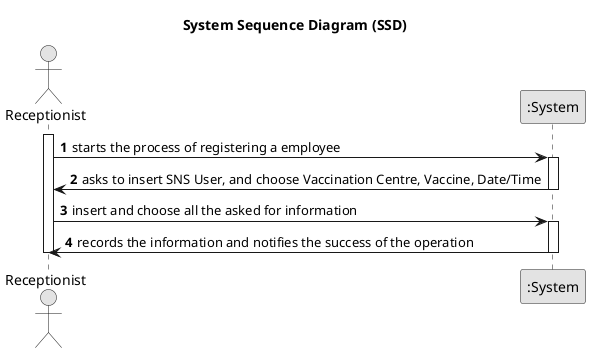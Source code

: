 @startuml
skinparam monochrome true
skinparam packageStyle rectangle
skinparam shadowing false

title System Sequence Diagram (SSD)

autonumber

actor Receptionist
participant ":System" as System

activate Receptionist
    Receptionist -> System : starts the process of registering a employee

activate System
    System -> Receptionist : asks to insert SNS User, and choose Vaccination Centre, Vaccine, Date/Time
deactivate System

    Receptionist -> System : insert and choose all the asked for information
activate System
    System -> Receptionist : records the information and notifies the success of the operation
deactivate System
deactivate Receptionist

@enduml
